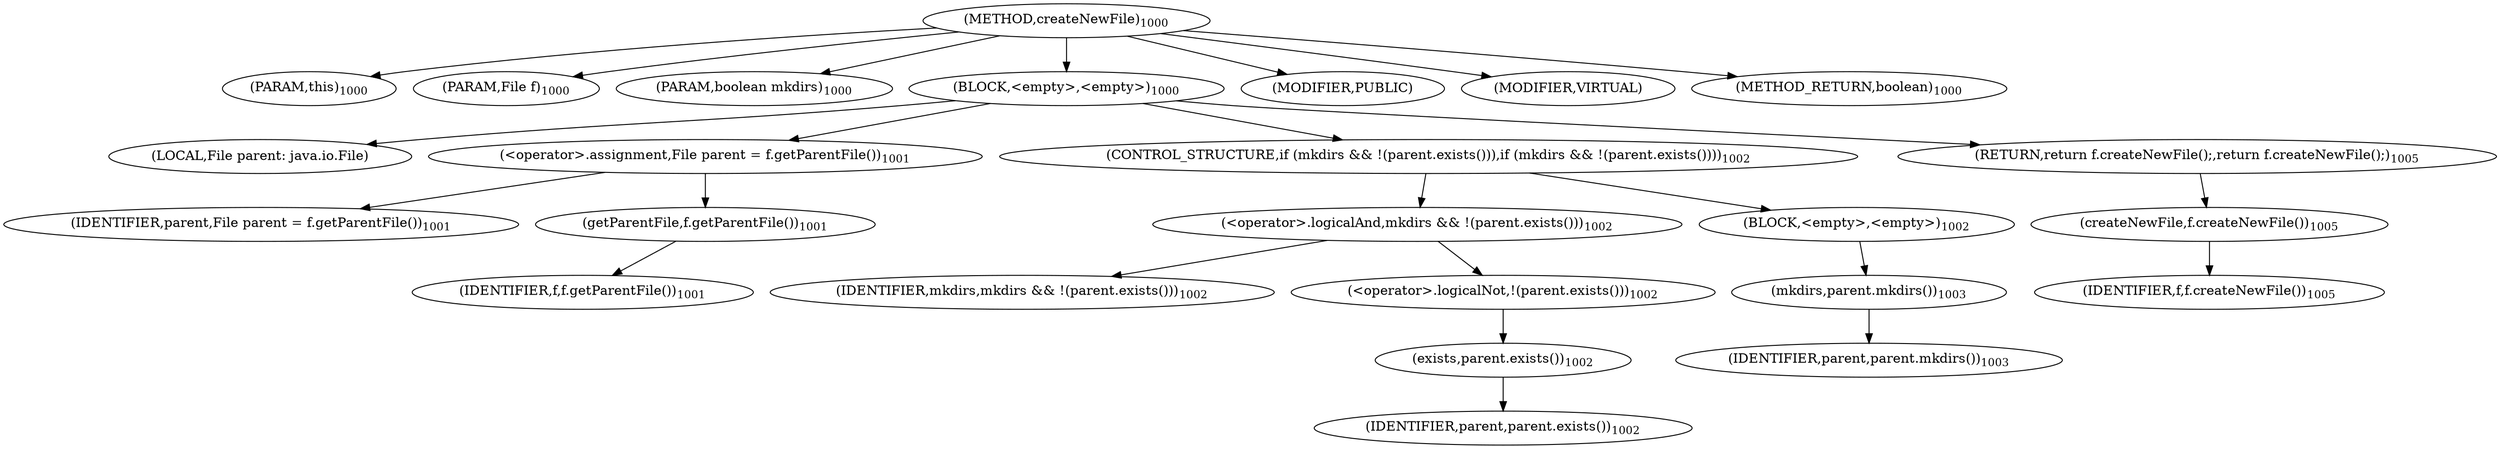 digraph "createNewFile" {  
"1751" [label = <(METHOD,createNewFile)<SUB>1000</SUB>> ]
"1752" [label = <(PARAM,this)<SUB>1000</SUB>> ]
"1753" [label = <(PARAM,File f)<SUB>1000</SUB>> ]
"1754" [label = <(PARAM,boolean mkdirs)<SUB>1000</SUB>> ]
"1755" [label = <(BLOCK,&lt;empty&gt;,&lt;empty&gt;)<SUB>1000</SUB>> ]
"1756" [label = <(LOCAL,File parent: java.io.File)> ]
"1757" [label = <(&lt;operator&gt;.assignment,File parent = f.getParentFile())<SUB>1001</SUB>> ]
"1758" [label = <(IDENTIFIER,parent,File parent = f.getParentFile())<SUB>1001</SUB>> ]
"1759" [label = <(getParentFile,f.getParentFile())<SUB>1001</SUB>> ]
"1760" [label = <(IDENTIFIER,f,f.getParentFile())<SUB>1001</SUB>> ]
"1761" [label = <(CONTROL_STRUCTURE,if (mkdirs &amp;&amp; !(parent.exists())),if (mkdirs &amp;&amp; !(parent.exists())))<SUB>1002</SUB>> ]
"1762" [label = <(&lt;operator&gt;.logicalAnd,mkdirs &amp;&amp; !(parent.exists()))<SUB>1002</SUB>> ]
"1763" [label = <(IDENTIFIER,mkdirs,mkdirs &amp;&amp; !(parent.exists()))<SUB>1002</SUB>> ]
"1764" [label = <(&lt;operator&gt;.logicalNot,!(parent.exists()))<SUB>1002</SUB>> ]
"1765" [label = <(exists,parent.exists())<SUB>1002</SUB>> ]
"1766" [label = <(IDENTIFIER,parent,parent.exists())<SUB>1002</SUB>> ]
"1767" [label = <(BLOCK,&lt;empty&gt;,&lt;empty&gt;)<SUB>1002</SUB>> ]
"1768" [label = <(mkdirs,parent.mkdirs())<SUB>1003</SUB>> ]
"1769" [label = <(IDENTIFIER,parent,parent.mkdirs())<SUB>1003</SUB>> ]
"1770" [label = <(RETURN,return f.createNewFile();,return f.createNewFile();)<SUB>1005</SUB>> ]
"1771" [label = <(createNewFile,f.createNewFile())<SUB>1005</SUB>> ]
"1772" [label = <(IDENTIFIER,f,f.createNewFile())<SUB>1005</SUB>> ]
"1773" [label = <(MODIFIER,PUBLIC)> ]
"1774" [label = <(MODIFIER,VIRTUAL)> ]
"1775" [label = <(METHOD_RETURN,boolean)<SUB>1000</SUB>> ]
  "1751" -> "1752" 
  "1751" -> "1753" 
  "1751" -> "1754" 
  "1751" -> "1755" 
  "1751" -> "1773" 
  "1751" -> "1774" 
  "1751" -> "1775" 
  "1755" -> "1756" 
  "1755" -> "1757" 
  "1755" -> "1761" 
  "1755" -> "1770" 
  "1757" -> "1758" 
  "1757" -> "1759" 
  "1759" -> "1760" 
  "1761" -> "1762" 
  "1761" -> "1767" 
  "1762" -> "1763" 
  "1762" -> "1764" 
  "1764" -> "1765" 
  "1765" -> "1766" 
  "1767" -> "1768" 
  "1768" -> "1769" 
  "1770" -> "1771" 
  "1771" -> "1772" 
}
